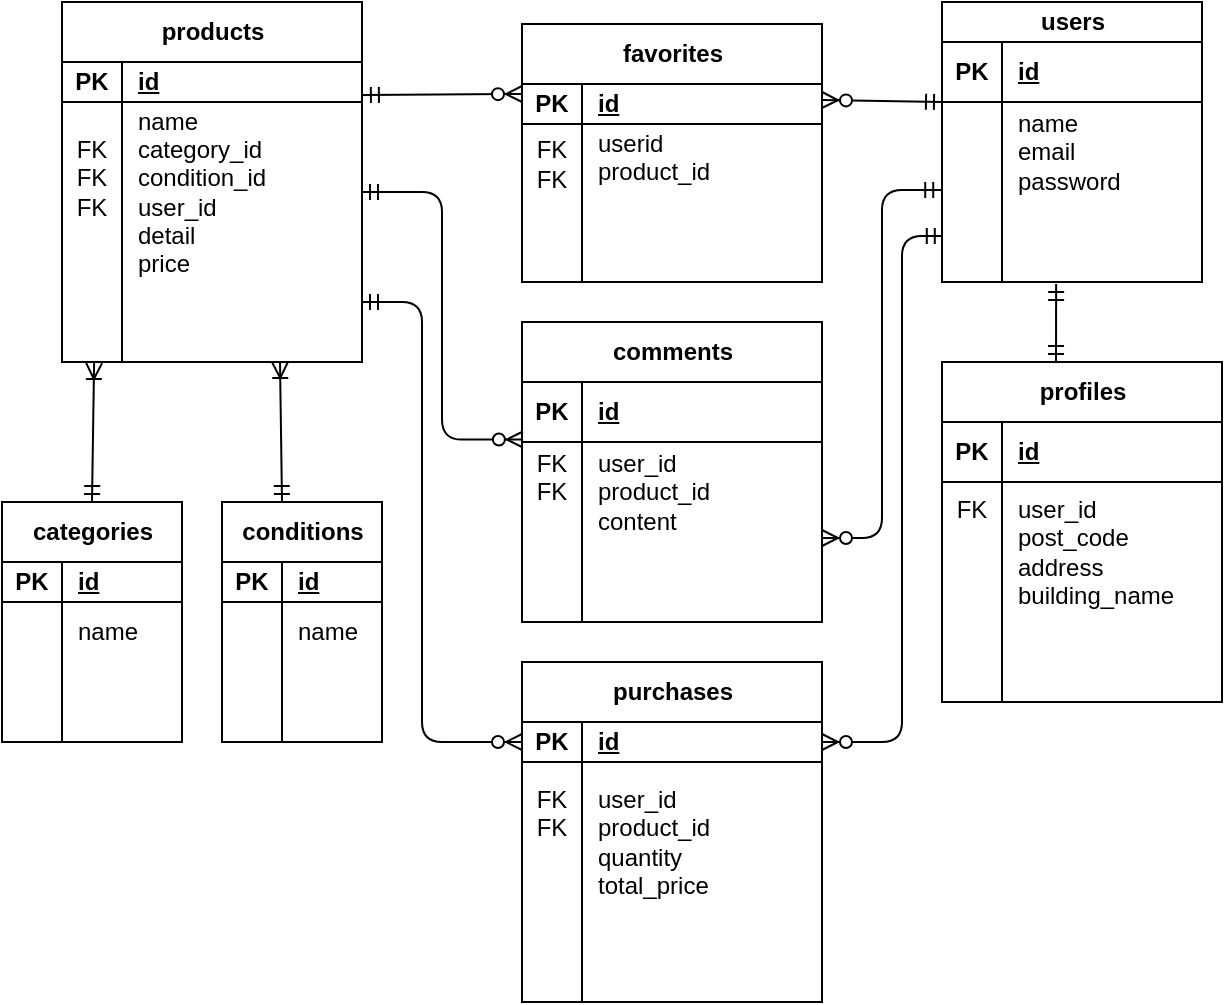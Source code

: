 <mxfile>
    <diagram id="Hhe7MwzJfJF8BgvfiiqO" name="ページ1">
        <mxGraphModel dx="371" dy="431" grid="1" gridSize="10" guides="1" tooltips="1" connect="1" arrows="1" fold="1" page="1" pageScale="1" pageWidth="827" pageHeight="1169" math="0" shadow="0">
            <root>
                <mxCell id="0"/>
                <mxCell id="1" parent="0"/>
                <mxCell id="2" value="products" style="shape=table;startSize=30;container=1;collapsible=1;childLayout=tableLayout;fixedRows=1;rowLines=0;fontStyle=1;align=center;resizeLast=1;html=1;" parent="1" vertex="1">
                    <mxGeometry x="40" y="30" width="150" height="180" as="geometry"/>
                </mxCell>
                <mxCell id="3" value="" style="shape=tableRow;horizontal=0;startSize=0;swimlaneHead=0;swimlaneBody=0;fillColor=none;collapsible=0;dropTarget=0;points=[[0,0.5],[1,0.5]];portConstraint=eastwest;top=0;left=0;right=0;bottom=1;" parent="2" vertex="1">
                    <mxGeometry y="30" width="150" height="20" as="geometry"/>
                </mxCell>
                <mxCell id="4" value="PK" style="shape=partialRectangle;connectable=0;fillColor=none;top=0;left=0;bottom=0;right=0;fontStyle=1;overflow=hidden;whiteSpace=wrap;html=1;" parent="3" vertex="1">
                    <mxGeometry width="30" height="20" as="geometry">
                        <mxRectangle width="30" height="20" as="alternateBounds"/>
                    </mxGeometry>
                </mxCell>
                <mxCell id="5" value="id" style="shape=partialRectangle;connectable=0;fillColor=none;top=0;left=0;bottom=0;right=0;align=left;spacingLeft=6;fontStyle=5;overflow=hidden;whiteSpace=wrap;html=1;" parent="3" vertex="1">
                    <mxGeometry x="30" width="120" height="20" as="geometry">
                        <mxRectangle width="120" height="20" as="alternateBounds"/>
                    </mxGeometry>
                </mxCell>
                <mxCell id="6" value="" style="shape=tableRow;horizontal=0;startSize=0;swimlaneHead=0;swimlaneBody=0;fillColor=none;collapsible=0;dropTarget=0;points=[[0,0.5],[1,0.5]];portConstraint=eastwest;top=0;left=0;right=0;bottom=0;" parent="2" vertex="1">
                    <mxGeometry y="50" width="150" height="90" as="geometry"/>
                </mxCell>
                <mxCell id="7" value="FK&lt;div&gt;FK&lt;/div&gt;&lt;div&gt;FK&lt;/div&gt;&lt;div&gt;&lt;br&gt;&lt;/div&gt;" style="shape=partialRectangle;connectable=0;fillColor=none;top=0;left=0;bottom=0;right=0;editable=1;overflow=hidden;whiteSpace=wrap;html=1;" parent="6" vertex="1">
                    <mxGeometry width="30" height="90" as="geometry">
                        <mxRectangle width="30" height="90" as="alternateBounds"/>
                    </mxGeometry>
                </mxCell>
                <mxCell id="8" value="&lt;div&gt;name&lt;/div&gt;&lt;div&gt;category_id&lt;/div&gt;&lt;div&gt;condition_id&lt;/div&gt;&lt;div&gt;user_id&lt;/div&gt;&lt;div&gt;detail&lt;/div&gt;&lt;div&gt;price&lt;/div&gt;" style="shape=partialRectangle;connectable=0;fillColor=none;top=0;left=0;bottom=0;right=0;align=left;spacingLeft=6;overflow=hidden;whiteSpace=wrap;html=1;" parent="6" vertex="1">
                    <mxGeometry x="30" width="120" height="90" as="geometry">
                        <mxRectangle width="120" height="90" as="alternateBounds"/>
                    </mxGeometry>
                </mxCell>
                <mxCell id="12" value="" style="shape=tableRow;horizontal=0;startSize=0;swimlaneHead=0;swimlaneBody=0;fillColor=none;collapsible=0;dropTarget=0;points=[[0,0.5],[1,0.5]];portConstraint=eastwest;top=0;left=0;right=0;bottom=0;" parent="2" vertex="1">
                    <mxGeometry y="140" width="150" height="20" as="geometry"/>
                </mxCell>
                <mxCell id="13" value="" style="shape=partialRectangle;connectable=0;fillColor=none;top=0;left=0;bottom=0;right=0;editable=1;overflow=hidden;whiteSpace=wrap;html=1;" parent="12" vertex="1">
                    <mxGeometry width="30" height="20" as="geometry">
                        <mxRectangle width="30" height="20" as="alternateBounds"/>
                    </mxGeometry>
                </mxCell>
                <mxCell id="14" value="" style="shape=partialRectangle;connectable=0;fillColor=none;top=0;left=0;bottom=0;right=0;align=left;spacingLeft=6;overflow=hidden;whiteSpace=wrap;html=1;" parent="12" vertex="1">
                    <mxGeometry x="30" width="120" height="20" as="geometry">
                        <mxRectangle width="120" height="20" as="alternateBounds"/>
                    </mxGeometry>
                </mxCell>
                <mxCell id="9" value="" style="shape=tableRow;horizontal=0;startSize=0;swimlaneHead=0;swimlaneBody=0;fillColor=none;collapsible=0;dropTarget=0;points=[[0,0.5],[1,0.5]];portConstraint=eastwest;top=0;left=0;right=0;bottom=0;" parent="2" vertex="1">
                    <mxGeometry y="160" width="150" height="20" as="geometry"/>
                </mxCell>
                <mxCell id="10" value="" style="shape=partialRectangle;connectable=0;fillColor=none;top=0;left=0;bottom=0;right=0;editable=1;overflow=hidden;whiteSpace=wrap;html=1;" parent="9" vertex="1">
                    <mxGeometry width="30" height="20" as="geometry">
                        <mxRectangle width="30" height="20" as="alternateBounds"/>
                    </mxGeometry>
                </mxCell>
                <mxCell id="11" value="" style="shape=partialRectangle;connectable=0;fillColor=none;top=0;left=0;bottom=0;right=0;align=left;spacingLeft=6;overflow=hidden;whiteSpace=wrap;html=1;" parent="9" vertex="1">
                    <mxGeometry x="30" width="120" height="20" as="geometry">
                        <mxRectangle width="120" height="20" as="alternateBounds"/>
                    </mxGeometry>
                </mxCell>
                <mxCell id="21" value="categories" style="shape=table;startSize=30;container=1;collapsible=1;childLayout=tableLayout;fixedRows=1;rowLines=0;fontStyle=1;align=center;resizeLast=1;html=1;" parent="1" vertex="1">
                    <mxGeometry x="10" y="280" width="90" height="120" as="geometry"/>
                </mxCell>
                <mxCell id="22" value="" style="shape=tableRow;horizontal=0;startSize=0;swimlaneHead=0;swimlaneBody=0;fillColor=none;collapsible=0;dropTarget=0;points=[[0,0.5],[1,0.5]];portConstraint=eastwest;top=0;left=0;right=0;bottom=1;" parent="21" vertex="1">
                    <mxGeometry y="30" width="90" height="20" as="geometry"/>
                </mxCell>
                <mxCell id="23" value="PK" style="shape=partialRectangle;connectable=0;fillColor=none;top=0;left=0;bottom=0;right=0;fontStyle=1;overflow=hidden;whiteSpace=wrap;html=1;" parent="22" vertex="1">
                    <mxGeometry width="30" height="20" as="geometry">
                        <mxRectangle width="30" height="20" as="alternateBounds"/>
                    </mxGeometry>
                </mxCell>
                <mxCell id="24" value="id&lt;div&gt;&lt;br&gt;&lt;/div&gt;" style="shape=partialRectangle;connectable=0;fillColor=none;top=0;left=0;bottom=0;right=0;align=left;spacingLeft=6;fontStyle=5;overflow=hidden;whiteSpace=wrap;html=1;" parent="22" vertex="1">
                    <mxGeometry x="30" width="60" height="20" as="geometry">
                        <mxRectangle width="60" height="20" as="alternateBounds"/>
                    </mxGeometry>
                </mxCell>
                <mxCell id="25" value="" style="shape=tableRow;horizontal=0;startSize=0;swimlaneHead=0;swimlaneBody=0;fillColor=none;collapsible=0;dropTarget=0;points=[[0,0.5],[1,0.5]];portConstraint=eastwest;top=0;left=0;right=0;bottom=0;" parent="21" vertex="1">
                    <mxGeometry y="50" width="90" height="30" as="geometry"/>
                </mxCell>
                <mxCell id="26" value="" style="shape=partialRectangle;connectable=0;fillColor=none;top=0;left=0;bottom=0;right=0;editable=1;overflow=hidden;whiteSpace=wrap;html=1;" parent="25" vertex="1">
                    <mxGeometry width="30" height="30" as="geometry">
                        <mxRectangle width="30" height="30" as="alternateBounds"/>
                    </mxGeometry>
                </mxCell>
                <mxCell id="27" value="name" style="shape=partialRectangle;connectable=0;fillColor=none;top=0;left=0;bottom=0;right=0;align=left;spacingLeft=6;overflow=hidden;whiteSpace=wrap;html=1;" parent="25" vertex="1">
                    <mxGeometry x="30" width="60" height="30" as="geometry">
                        <mxRectangle width="60" height="30" as="alternateBounds"/>
                    </mxGeometry>
                </mxCell>
                <mxCell id="28" value="" style="shape=tableRow;horizontal=0;startSize=0;swimlaneHead=0;swimlaneBody=0;fillColor=none;collapsible=0;dropTarget=0;points=[[0,0.5],[1,0.5]];portConstraint=eastwest;top=0;left=0;right=0;bottom=0;" parent="21" vertex="1">
                    <mxGeometry y="80" width="90" height="20" as="geometry"/>
                </mxCell>
                <mxCell id="29" value="" style="shape=partialRectangle;connectable=0;fillColor=none;top=0;left=0;bottom=0;right=0;editable=1;overflow=hidden;whiteSpace=wrap;html=1;" parent="28" vertex="1">
                    <mxGeometry width="30" height="20" as="geometry">
                        <mxRectangle width="30" height="20" as="alternateBounds"/>
                    </mxGeometry>
                </mxCell>
                <mxCell id="30" value="" style="shape=partialRectangle;connectable=0;fillColor=none;top=0;left=0;bottom=0;right=0;align=left;spacingLeft=6;overflow=hidden;whiteSpace=wrap;html=1;" parent="28" vertex="1">
                    <mxGeometry x="30" width="60" height="20" as="geometry">
                        <mxRectangle width="60" height="20" as="alternateBounds"/>
                    </mxGeometry>
                </mxCell>
                <mxCell id="31" value="" style="shape=tableRow;horizontal=0;startSize=0;swimlaneHead=0;swimlaneBody=0;fillColor=none;collapsible=0;dropTarget=0;points=[[0,0.5],[1,0.5]];portConstraint=eastwest;top=0;left=0;right=0;bottom=0;" parent="21" vertex="1">
                    <mxGeometry y="100" width="90" height="20" as="geometry"/>
                </mxCell>
                <mxCell id="32" value="" style="shape=partialRectangle;connectable=0;fillColor=none;top=0;left=0;bottom=0;right=0;editable=1;overflow=hidden;whiteSpace=wrap;html=1;" parent="31" vertex="1">
                    <mxGeometry width="30" height="20" as="geometry">
                        <mxRectangle width="30" height="20" as="alternateBounds"/>
                    </mxGeometry>
                </mxCell>
                <mxCell id="33" value="" style="shape=partialRectangle;connectable=0;fillColor=none;top=0;left=0;bottom=0;right=0;align=left;spacingLeft=6;overflow=hidden;whiteSpace=wrap;html=1;" parent="31" vertex="1">
                    <mxGeometry x="30" width="60" height="20" as="geometry">
                        <mxRectangle width="60" height="20" as="alternateBounds"/>
                    </mxGeometry>
                </mxCell>
                <mxCell id="34" value="conditions" style="shape=table;startSize=30;container=1;collapsible=1;childLayout=tableLayout;fixedRows=1;rowLines=0;fontStyle=1;align=center;resizeLast=1;html=1;" parent="1" vertex="1">
                    <mxGeometry x="120" y="280" width="80" height="120" as="geometry"/>
                </mxCell>
                <mxCell id="35" value="" style="shape=tableRow;horizontal=0;startSize=0;swimlaneHead=0;swimlaneBody=0;fillColor=none;collapsible=0;dropTarget=0;points=[[0,0.5],[1,0.5]];portConstraint=eastwest;top=0;left=0;right=0;bottom=1;" parent="34" vertex="1">
                    <mxGeometry y="30" width="80" height="20" as="geometry"/>
                </mxCell>
                <mxCell id="36" value="PK" style="shape=partialRectangle;connectable=0;fillColor=none;top=0;left=0;bottom=0;right=0;fontStyle=1;overflow=hidden;whiteSpace=wrap;html=1;" parent="35" vertex="1">
                    <mxGeometry width="30" height="20" as="geometry">
                        <mxRectangle width="30" height="20" as="alternateBounds"/>
                    </mxGeometry>
                </mxCell>
                <mxCell id="37" value="id" style="shape=partialRectangle;connectable=0;fillColor=none;top=0;left=0;bottom=0;right=0;align=left;spacingLeft=6;fontStyle=5;overflow=hidden;whiteSpace=wrap;html=1;" parent="35" vertex="1">
                    <mxGeometry x="30" width="50" height="20" as="geometry">
                        <mxRectangle width="50" height="20" as="alternateBounds"/>
                    </mxGeometry>
                </mxCell>
                <mxCell id="38" value="" style="shape=tableRow;horizontal=0;startSize=0;swimlaneHead=0;swimlaneBody=0;fillColor=none;collapsible=0;dropTarget=0;points=[[0,0.5],[1,0.5]];portConstraint=eastwest;top=0;left=0;right=0;bottom=0;" parent="34" vertex="1">
                    <mxGeometry y="50" width="80" height="30" as="geometry"/>
                </mxCell>
                <mxCell id="39" value="" style="shape=partialRectangle;connectable=0;fillColor=none;top=0;left=0;bottom=0;right=0;editable=1;overflow=hidden;whiteSpace=wrap;html=1;" parent="38" vertex="1">
                    <mxGeometry width="30" height="30" as="geometry">
                        <mxRectangle width="30" height="30" as="alternateBounds"/>
                    </mxGeometry>
                </mxCell>
                <mxCell id="40" value="name" style="shape=partialRectangle;connectable=0;fillColor=none;top=0;left=0;bottom=0;right=0;align=left;spacingLeft=6;overflow=hidden;whiteSpace=wrap;html=1;" parent="38" vertex="1">
                    <mxGeometry x="30" width="50" height="30" as="geometry">
                        <mxRectangle width="50" height="30" as="alternateBounds"/>
                    </mxGeometry>
                </mxCell>
                <mxCell id="41" value="" style="shape=tableRow;horizontal=0;startSize=0;swimlaneHead=0;swimlaneBody=0;fillColor=none;collapsible=0;dropTarget=0;points=[[0,0.5],[1,0.5]];portConstraint=eastwest;top=0;left=0;right=0;bottom=0;" parent="34" vertex="1">
                    <mxGeometry y="80" width="80" height="20" as="geometry"/>
                </mxCell>
                <mxCell id="42" value="" style="shape=partialRectangle;connectable=0;fillColor=none;top=0;left=0;bottom=0;right=0;editable=1;overflow=hidden;whiteSpace=wrap;html=1;" parent="41" vertex="1">
                    <mxGeometry width="30" height="20" as="geometry">
                        <mxRectangle width="30" height="20" as="alternateBounds"/>
                    </mxGeometry>
                </mxCell>
                <mxCell id="43" value="" style="shape=partialRectangle;connectable=0;fillColor=none;top=0;left=0;bottom=0;right=0;align=left;spacingLeft=6;overflow=hidden;whiteSpace=wrap;html=1;" parent="41" vertex="1">
                    <mxGeometry x="30" width="50" height="20" as="geometry">
                        <mxRectangle width="50" height="20" as="alternateBounds"/>
                    </mxGeometry>
                </mxCell>
                <mxCell id="44" value="" style="shape=tableRow;horizontal=0;startSize=0;swimlaneHead=0;swimlaneBody=0;fillColor=none;collapsible=0;dropTarget=0;points=[[0,0.5],[1,0.5]];portConstraint=eastwest;top=0;left=0;right=0;bottom=0;" parent="34" vertex="1">
                    <mxGeometry y="100" width="80" height="20" as="geometry"/>
                </mxCell>
                <mxCell id="45" value="" style="shape=partialRectangle;connectable=0;fillColor=none;top=0;left=0;bottom=0;right=0;editable=1;overflow=hidden;whiteSpace=wrap;html=1;" parent="44" vertex="1">
                    <mxGeometry width="30" height="20" as="geometry">
                        <mxRectangle width="30" height="20" as="alternateBounds"/>
                    </mxGeometry>
                </mxCell>
                <mxCell id="46" value="" style="shape=partialRectangle;connectable=0;fillColor=none;top=0;left=0;bottom=0;right=0;align=left;spacingLeft=6;overflow=hidden;whiteSpace=wrap;html=1;" parent="44" vertex="1">
                    <mxGeometry x="30" width="50" height="20" as="geometry">
                        <mxRectangle width="50" height="20" as="alternateBounds"/>
                    </mxGeometry>
                </mxCell>
                <mxCell id="47" value="favorites" style="shape=table;startSize=30;container=1;collapsible=1;childLayout=tableLayout;fixedRows=1;rowLines=0;fontStyle=1;align=center;resizeLast=1;html=1;" parent="1" vertex="1">
                    <mxGeometry x="270" y="41" width="150" height="129" as="geometry"/>
                </mxCell>
                <mxCell id="48" value="" style="shape=tableRow;horizontal=0;startSize=0;swimlaneHead=0;swimlaneBody=0;fillColor=none;collapsible=0;dropTarget=0;points=[[0,0.5],[1,0.5]];portConstraint=eastwest;top=0;left=0;right=0;bottom=1;" parent="47" vertex="1">
                    <mxGeometry y="30" width="150" height="20" as="geometry"/>
                </mxCell>
                <mxCell id="49" value="PK" style="shape=partialRectangle;connectable=0;fillColor=none;top=0;left=0;bottom=0;right=0;fontStyle=1;overflow=hidden;whiteSpace=wrap;html=1;" parent="48" vertex="1">
                    <mxGeometry width="30" height="20" as="geometry">
                        <mxRectangle width="30" height="20" as="alternateBounds"/>
                    </mxGeometry>
                </mxCell>
                <mxCell id="50" value="id" style="shape=partialRectangle;connectable=0;fillColor=none;top=0;left=0;bottom=0;right=0;align=left;spacingLeft=6;fontStyle=5;overflow=hidden;whiteSpace=wrap;html=1;" parent="48" vertex="1">
                    <mxGeometry x="30" width="120" height="20" as="geometry">
                        <mxRectangle width="120" height="20" as="alternateBounds"/>
                    </mxGeometry>
                </mxCell>
                <mxCell id="51" value="" style="shape=tableRow;horizontal=0;startSize=0;swimlaneHead=0;swimlaneBody=0;fillColor=none;collapsible=0;dropTarget=0;points=[[0,0.5],[1,0.5]];portConstraint=eastwest;top=0;left=0;right=0;bottom=0;" parent="47" vertex="1">
                    <mxGeometry y="50" width="150" height="39" as="geometry"/>
                </mxCell>
                <mxCell id="52" value="FK&lt;div&gt;FK&lt;/div&gt;" style="shape=partialRectangle;connectable=0;fillColor=none;top=0;left=0;bottom=0;right=0;editable=1;overflow=hidden;whiteSpace=wrap;html=1;" parent="51" vertex="1">
                    <mxGeometry width="30" height="39" as="geometry">
                        <mxRectangle width="30" height="39" as="alternateBounds"/>
                    </mxGeometry>
                </mxCell>
                <mxCell id="53" value="userid&lt;div&gt;product_id&lt;/div&gt;&lt;div&gt;&lt;br&gt;&lt;/div&gt;" style="shape=partialRectangle;connectable=0;fillColor=none;top=0;left=0;bottom=0;right=0;align=left;spacingLeft=6;overflow=hidden;whiteSpace=wrap;html=1;" parent="51" vertex="1">
                    <mxGeometry x="30" width="120" height="39" as="geometry">
                        <mxRectangle width="120" height="39" as="alternateBounds"/>
                    </mxGeometry>
                </mxCell>
                <mxCell id="54" value="" style="shape=tableRow;horizontal=0;startSize=0;swimlaneHead=0;swimlaneBody=0;fillColor=none;collapsible=0;dropTarget=0;points=[[0,0.5],[1,0.5]];portConstraint=eastwest;top=0;left=0;right=0;bottom=0;" parent="47" vertex="1">
                    <mxGeometry y="89" width="150" height="20" as="geometry"/>
                </mxCell>
                <mxCell id="55" value="" style="shape=partialRectangle;connectable=0;fillColor=none;top=0;left=0;bottom=0;right=0;editable=1;overflow=hidden;whiteSpace=wrap;html=1;" parent="54" vertex="1">
                    <mxGeometry width="30" height="20" as="geometry">
                        <mxRectangle width="30" height="20" as="alternateBounds"/>
                    </mxGeometry>
                </mxCell>
                <mxCell id="56" value="" style="shape=partialRectangle;connectable=0;fillColor=none;top=0;left=0;bottom=0;right=0;align=left;spacingLeft=6;overflow=hidden;whiteSpace=wrap;html=1;" parent="54" vertex="1">
                    <mxGeometry x="30" width="120" height="20" as="geometry">
                        <mxRectangle width="120" height="20" as="alternateBounds"/>
                    </mxGeometry>
                </mxCell>
                <mxCell id="57" value="" style="shape=tableRow;horizontal=0;startSize=0;swimlaneHead=0;swimlaneBody=0;fillColor=none;collapsible=0;dropTarget=0;points=[[0,0.5],[1,0.5]];portConstraint=eastwest;top=0;left=0;right=0;bottom=0;" parent="47" vertex="1">
                    <mxGeometry y="109" width="150" height="20" as="geometry"/>
                </mxCell>
                <mxCell id="58" value="" style="shape=partialRectangle;connectable=0;fillColor=none;top=0;left=0;bottom=0;right=0;editable=1;overflow=hidden;whiteSpace=wrap;html=1;" parent="57" vertex="1">
                    <mxGeometry width="30" height="20" as="geometry">
                        <mxRectangle width="30" height="20" as="alternateBounds"/>
                    </mxGeometry>
                </mxCell>
                <mxCell id="59" value="" style="shape=partialRectangle;connectable=0;fillColor=none;top=0;left=0;bottom=0;right=0;align=left;spacingLeft=6;overflow=hidden;whiteSpace=wrap;html=1;" parent="57" vertex="1">
                    <mxGeometry x="30" width="120" height="20" as="geometry">
                        <mxRectangle width="120" height="20" as="alternateBounds"/>
                    </mxGeometry>
                </mxCell>
                <mxCell id="60" value="comments" style="shape=table;startSize=30;container=1;collapsible=1;childLayout=tableLayout;fixedRows=1;rowLines=0;fontStyle=1;align=center;resizeLast=1;html=1;" parent="1" vertex="1">
                    <mxGeometry x="270" y="190" width="150" height="150" as="geometry"/>
                </mxCell>
                <mxCell id="61" value="" style="shape=tableRow;horizontal=0;startSize=0;swimlaneHead=0;swimlaneBody=0;fillColor=none;collapsible=0;dropTarget=0;points=[[0,0.5],[1,0.5]];portConstraint=eastwest;top=0;left=0;right=0;bottom=1;" parent="60" vertex="1">
                    <mxGeometry y="30" width="150" height="30" as="geometry"/>
                </mxCell>
                <mxCell id="62" value="PK" style="shape=partialRectangle;connectable=0;fillColor=none;top=0;left=0;bottom=0;right=0;fontStyle=1;overflow=hidden;whiteSpace=wrap;html=1;" parent="61" vertex="1">
                    <mxGeometry width="30" height="30" as="geometry">
                        <mxRectangle width="30" height="30" as="alternateBounds"/>
                    </mxGeometry>
                </mxCell>
                <mxCell id="63" value="id" style="shape=partialRectangle;connectable=0;fillColor=none;top=0;left=0;bottom=0;right=0;align=left;spacingLeft=6;fontStyle=5;overflow=hidden;whiteSpace=wrap;html=1;" parent="61" vertex="1">
                    <mxGeometry x="30" width="120" height="30" as="geometry">
                        <mxRectangle width="120" height="30" as="alternateBounds"/>
                    </mxGeometry>
                </mxCell>
                <mxCell id="64" value="" style="shape=tableRow;horizontal=0;startSize=0;swimlaneHead=0;swimlaneBody=0;fillColor=none;collapsible=0;dropTarget=0;points=[[0,0.5],[1,0.5]];portConstraint=eastwest;top=0;left=0;right=0;bottom=0;" parent="60" vertex="1">
                    <mxGeometry y="60" width="150" height="50" as="geometry"/>
                </mxCell>
                <mxCell id="65" value="FK&lt;div&gt;FK&lt;/div&gt;&lt;div&gt;&lt;br&gt;&lt;/div&gt;" style="shape=partialRectangle;connectable=0;fillColor=none;top=0;left=0;bottom=0;right=0;editable=1;overflow=hidden;whiteSpace=wrap;html=1;" parent="64" vertex="1">
                    <mxGeometry width="30" height="50" as="geometry">
                        <mxRectangle width="30" height="50" as="alternateBounds"/>
                    </mxGeometry>
                </mxCell>
                <mxCell id="66" value="user_id&lt;div&gt;&lt;span style=&quot;color: rgb(0, 0, 0);&quot;&gt;product_id&lt;/span&gt;&lt;br&gt;&lt;/div&gt;&lt;div&gt;&lt;span style=&quot;color: rgb(0, 0, 0);&quot;&gt;content&lt;/span&gt;&lt;/div&gt;" style="shape=partialRectangle;connectable=0;fillColor=none;top=0;left=0;bottom=0;right=0;align=left;spacingLeft=6;overflow=hidden;whiteSpace=wrap;html=1;" parent="64" vertex="1">
                    <mxGeometry x="30" width="120" height="50" as="geometry">
                        <mxRectangle width="120" height="50" as="alternateBounds"/>
                    </mxGeometry>
                </mxCell>
                <mxCell id="67" value="" style="shape=tableRow;horizontal=0;startSize=0;swimlaneHead=0;swimlaneBody=0;fillColor=none;collapsible=0;dropTarget=0;points=[[0,0.5],[1,0.5]];portConstraint=eastwest;top=0;left=0;right=0;bottom=0;" parent="60" vertex="1">
                    <mxGeometry y="110" width="150" height="20" as="geometry"/>
                </mxCell>
                <mxCell id="68" value="" style="shape=partialRectangle;connectable=0;fillColor=none;top=0;left=0;bottom=0;right=0;editable=1;overflow=hidden;whiteSpace=wrap;html=1;" parent="67" vertex="1">
                    <mxGeometry width="30" height="20" as="geometry">
                        <mxRectangle width="30" height="20" as="alternateBounds"/>
                    </mxGeometry>
                </mxCell>
                <mxCell id="69" value="" style="shape=partialRectangle;connectable=0;fillColor=none;top=0;left=0;bottom=0;right=0;align=left;spacingLeft=6;overflow=hidden;whiteSpace=wrap;html=1;" parent="67" vertex="1">
                    <mxGeometry x="30" width="120" height="20" as="geometry">
                        <mxRectangle width="120" height="20" as="alternateBounds"/>
                    </mxGeometry>
                </mxCell>
                <mxCell id="70" value="" style="shape=tableRow;horizontal=0;startSize=0;swimlaneHead=0;swimlaneBody=0;fillColor=none;collapsible=0;dropTarget=0;points=[[0,0.5],[1,0.5]];portConstraint=eastwest;top=0;left=0;right=0;bottom=0;" parent="60" vertex="1">
                    <mxGeometry y="130" width="150" height="20" as="geometry"/>
                </mxCell>
                <mxCell id="71" value="" style="shape=partialRectangle;connectable=0;fillColor=none;top=0;left=0;bottom=0;right=0;editable=1;overflow=hidden;whiteSpace=wrap;html=1;" parent="70" vertex="1">
                    <mxGeometry width="30" height="20" as="geometry">
                        <mxRectangle width="30" height="20" as="alternateBounds"/>
                    </mxGeometry>
                </mxCell>
                <mxCell id="72" value="" style="shape=partialRectangle;connectable=0;fillColor=none;top=0;left=0;bottom=0;right=0;align=left;spacingLeft=6;overflow=hidden;whiteSpace=wrap;html=1;" parent="70" vertex="1">
                    <mxGeometry x="30" width="120" height="20" as="geometry">
                        <mxRectangle width="120" height="20" as="alternateBounds"/>
                    </mxGeometry>
                </mxCell>
                <mxCell id="73" value="purchases" style="shape=table;startSize=30;container=1;collapsible=1;childLayout=tableLayout;fixedRows=1;rowLines=0;fontStyle=1;align=center;resizeLast=1;html=1;" parent="1" vertex="1">
                    <mxGeometry x="270" y="360" width="150" height="170" as="geometry"/>
                </mxCell>
                <mxCell id="74" value="" style="shape=tableRow;horizontal=0;startSize=0;swimlaneHead=0;swimlaneBody=0;fillColor=none;collapsible=0;dropTarget=0;points=[[0,0.5],[1,0.5]];portConstraint=eastwest;top=0;left=0;right=0;bottom=1;" parent="73" vertex="1">
                    <mxGeometry y="30" width="150" height="20" as="geometry"/>
                </mxCell>
                <mxCell id="75" value="PK" style="shape=partialRectangle;connectable=0;fillColor=none;top=0;left=0;bottom=0;right=0;fontStyle=1;overflow=hidden;whiteSpace=wrap;html=1;" parent="74" vertex="1">
                    <mxGeometry width="30" height="20" as="geometry">
                        <mxRectangle width="30" height="20" as="alternateBounds"/>
                    </mxGeometry>
                </mxCell>
                <mxCell id="76" value="id" style="shape=partialRectangle;connectable=0;fillColor=none;top=0;left=0;bottom=0;right=0;align=left;spacingLeft=6;fontStyle=5;overflow=hidden;whiteSpace=wrap;html=1;" parent="74" vertex="1">
                    <mxGeometry x="30" width="120" height="20" as="geometry">
                        <mxRectangle width="120" height="20" as="alternateBounds"/>
                    </mxGeometry>
                </mxCell>
                <mxCell id="77" value="" style="shape=tableRow;horizontal=0;startSize=0;swimlaneHead=0;swimlaneBody=0;fillColor=none;collapsible=0;dropTarget=0;points=[[0,0.5],[1,0.5]];portConstraint=eastwest;top=0;left=0;right=0;bottom=0;" parent="73" vertex="1">
                    <mxGeometry y="50" width="150" height="80" as="geometry"/>
                </mxCell>
                <mxCell id="78" value="FK&lt;div&gt;FK&lt;/div&gt;&lt;div&gt;&lt;br&gt;&lt;/div&gt;&lt;div&gt;&lt;br&gt;&lt;/div&gt;" style="shape=partialRectangle;connectable=0;fillColor=none;top=0;left=0;bottom=0;right=0;editable=1;overflow=hidden;whiteSpace=wrap;html=1;" parent="77" vertex="1">
                    <mxGeometry width="30" height="80" as="geometry">
                        <mxRectangle width="30" height="80" as="alternateBounds"/>
                    </mxGeometry>
                </mxCell>
                <mxCell id="79" value="user_id&lt;div&gt;product_id&lt;/div&gt;&lt;div&gt;quantity&lt;/div&gt;&lt;div&gt;total_price&lt;/div&gt;" style="shape=partialRectangle;connectable=0;fillColor=none;top=0;left=0;bottom=0;right=0;align=left;spacingLeft=6;overflow=hidden;whiteSpace=wrap;html=1;" parent="77" vertex="1">
                    <mxGeometry x="30" width="120" height="80" as="geometry">
                        <mxRectangle width="120" height="80" as="alternateBounds"/>
                    </mxGeometry>
                </mxCell>
                <mxCell id="80" value="" style="shape=tableRow;horizontal=0;startSize=0;swimlaneHead=0;swimlaneBody=0;fillColor=none;collapsible=0;dropTarget=0;points=[[0,0.5],[1,0.5]];portConstraint=eastwest;top=0;left=0;right=0;bottom=0;" parent="73" vertex="1">
                    <mxGeometry y="130" width="150" height="20" as="geometry"/>
                </mxCell>
                <mxCell id="81" value="" style="shape=partialRectangle;connectable=0;fillColor=none;top=0;left=0;bottom=0;right=0;editable=1;overflow=hidden;whiteSpace=wrap;html=1;" parent="80" vertex="1">
                    <mxGeometry width="30" height="20" as="geometry">
                        <mxRectangle width="30" height="20" as="alternateBounds"/>
                    </mxGeometry>
                </mxCell>
                <mxCell id="82" value="" style="shape=partialRectangle;connectable=0;fillColor=none;top=0;left=0;bottom=0;right=0;align=left;spacingLeft=6;overflow=hidden;whiteSpace=wrap;html=1;" parent="80" vertex="1">
                    <mxGeometry x="30" width="120" height="20" as="geometry">
                        <mxRectangle width="120" height="20" as="alternateBounds"/>
                    </mxGeometry>
                </mxCell>
                <mxCell id="83" value="" style="shape=tableRow;horizontal=0;startSize=0;swimlaneHead=0;swimlaneBody=0;fillColor=none;collapsible=0;dropTarget=0;points=[[0,0.5],[1,0.5]];portConstraint=eastwest;top=0;left=0;right=0;bottom=0;" parent="73" vertex="1">
                    <mxGeometry y="150" width="150" height="20" as="geometry"/>
                </mxCell>
                <mxCell id="84" value="" style="shape=partialRectangle;connectable=0;fillColor=none;top=0;left=0;bottom=0;right=0;editable=1;overflow=hidden;whiteSpace=wrap;html=1;" parent="83" vertex="1">
                    <mxGeometry width="30" height="20" as="geometry">
                        <mxRectangle width="30" height="20" as="alternateBounds"/>
                    </mxGeometry>
                </mxCell>
                <mxCell id="85" value="" style="shape=partialRectangle;connectable=0;fillColor=none;top=0;left=0;bottom=0;right=0;align=left;spacingLeft=6;overflow=hidden;whiteSpace=wrap;html=1;" parent="83" vertex="1">
                    <mxGeometry x="30" width="120" height="20" as="geometry">
                        <mxRectangle width="120" height="20" as="alternateBounds"/>
                    </mxGeometry>
                </mxCell>
                <mxCell id="86" value="users" style="shape=table;startSize=20;container=1;collapsible=1;childLayout=tableLayout;fixedRows=1;rowLines=0;fontStyle=1;align=center;resizeLast=1;html=1;" parent="1" vertex="1">
                    <mxGeometry x="480" y="30" width="130" height="140" as="geometry"/>
                </mxCell>
                <mxCell id="87" value="" style="shape=tableRow;horizontal=0;startSize=0;swimlaneHead=0;swimlaneBody=0;fillColor=none;collapsible=0;dropTarget=0;points=[[0,0.5],[1,0.5]];portConstraint=eastwest;top=0;left=0;right=0;bottom=1;" parent="86" vertex="1">
                    <mxGeometry y="20" width="130" height="30" as="geometry"/>
                </mxCell>
                <mxCell id="88" value="PK" style="shape=partialRectangle;connectable=0;fillColor=none;top=0;left=0;bottom=0;right=0;fontStyle=1;overflow=hidden;whiteSpace=wrap;html=1;" parent="87" vertex="1">
                    <mxGeometry width="30" height="30" as="geometry">
                        <mxRectangle width="30" height="30" as="alternateBounds"/>
                    </mxGeometry>
                </mxCell>
                <mxCell id="89" value="id" style="shape=partialRectangle;connectable=0;fillColor=none;top=0;left=0;bottom=0;right=0;align=left;spacingLeft=6;fontStyle=5;overflow=hidden;whiteSpace=wrap;html=1;" parent="87" vertex="1">
                    <mxGeometry x="30" width="100" height="30" as="geometry">
                        <mxRectangle width="100" height="30" as="alternateBounds"/>
                    </mxGeometry>
                </mxCell>
                <mxCell id="90" value="" style="shape=tableRow;horizontal=0;startSize=0;swimlaneHead=0;swimlaneBody=0;fillColor=none;collapsible=0;dropTarget=0;points=[[0,0.5],[1,0.5]];portConstraint=eastwest;top=0;left=0;right=0;bottom=0;" parent="86" vertex="1">
                    <mxGeometry y="50" width="130" height="50" as="geometry"/>
                </mxCell>
                <mxCell id="91" value="" style="shape=partialRectangle;connectable=0;fillColor=none;top=0;left=0;bottom=0;right=0;editable=1;overflow=hidden;whiteSpace=wrap;html=1;" parent="90" vertex="1">
                    <mxGeometry width="30" height="50" as="geometry">
                        <mxRectangle width="30" height="50" as="alternateBounds"/>
                    </mxGeometry>
                </mxCell>
                <mxCell id="92" value="name&lt;div&gt;email&lt;/div&gt;&lt;div&gt;password&lt;/div&gt;" style="shape=partialRectangle;connectable=0;fillColor=none;top=0;left=0;bottom=0;right=0;align=left;spacingLeft=6;overflow=hidden;whiteSpace=wrap;html=1;" parent="90" vertex="1">
                    <mxGeometry x="30" width="100" height="50" as="geometry">
                        <mxRectangle width="100" height="50" as="alternateBounds"/>
                    </mxGeometry>
                </mxCell>
                <mxCell id="93" value="" style="shape=tableRow;horizontal=0;startSize=0;swimlaneHead=0;swimlaneBody=0;fillColor=none;collapsible=0;dropTarget=0;points=[[0,0.5],[1,0.5]];portConstraint=eastwest;top=0;left=0;right=0;bottom=0;" parent="86" vertex="1">
                    <mxGeometry y="100" width="130" height="20" as="geometry"/>
                </mxCell>
                <mxCell id="94" value="" style="shape=partialRectangle;connectable=0;fillColor=none;top=0;left=0;bottom=0;right=0;editable=1;overflow=hidden;whiteSpace=wrap;html=1;" parent="93" vertex="1">
                    <mxGeometry width="30" height="20" as="geometry">
                        <mxRectangle width="30" height="20" as="alternateBounds"/>
                    </mxGeometry>
                </mxCell>
                <mxCell id="95" value="" style="shape=partialRectangle;connectable=0;fillColor=none;top=0;left=0;bottom=0;right=0;align=left;spacingLeft=6;overflow=hidden;whiteSpace=wrap;html=1;" parent="93" vertex="1">
                    <mxGeometry x="30" width="100" height="20" as="geometry">
                        <mxRectangle width="100" height="20" as="alternateBounds"/>
                    </mxGeometry>
                </mxCell>
                <mxCell id="96" value="" style="shape=tableRow;horizontal=0;startSize=0;swimlaneHead=0;swimlaneBody=0;fillColor=none;collapsible=0;dropTarget=0;points=[[0,0.5],[1,0.5]];portConstraint=eastwest;top=0;left=0;right=0;bottom=0;" parent="86" vertex="1">
                    <mxGeometry y="120" width="130" height="20" as="geometry"/>
                </mxCell>
                <mxCell id="97" value="" style="shape=partialRectangle;connectable=0;fillColor=none;top=0;left=0;bottom=0;right=0;editable=1;overflow=hidden;whiteSpace=wrap;html=1;" parent="96" vertex="1">
                    <mxGeometry width="30" height="20" as="geometry">
                        <mxRectangle width="30" height="20" as="alternateBounds"/>
                    </mxGeometry>
                </mxCell>
                <mxCell id="98" value="" style="shape=partialRectangle;connectable=0;fillColor=none;top=0;left=0;bottom=0;right=0;align=left;spacingLeft=6;overflow=hidden;whiteSpace=wrap;html=1;" parent="96" vertex="1">
                    <mxGeometry x="30" width="100" height="20" as="geometry">
                        <mxRectangle width="100" height="20" as="alternateBounds"/>
                    </mxGeometry>
                </mxCell>
                <mxCell id="99" value="profiles" style="shape=table;startSize=30;container=1;collapsible=1;childLayout=tableLayout;fixedRows=1;rowLines=0;fontStyle=1;align=center;resizeLast=1;html=1;" parent="1" vertex="1">
                    <mxGeometry x="480" y="210" width="140" height="170" as="geometry">
                        <mxRectangle x="480" y="210" width="80" height="30" as="alternateBounds"/>
                    </mxGeometry>
                </mxCell>
                <mxCell id="100" value="" style="shape=tableRow;horizontal=0;startSize=0;swimlaneHead=0;swimlaneBody=0;fillColor=none;collapsible=0;dropTarget=0;points=[[0,0.5],[1,0.5]];portConstraint=eastwest;top=0;left=0;right=0;bottom=1;" parent="99" vertex="1">
                    <mxGeometry y="30" width="140" height="30" as="geometry"/>
                </mxCell>
                <mxCell id="101" value="PK" style="shape=partialRectangle;connectable=0;fillColor=none;top=0;left=0;bottom=0;right=0;fontStyle=1;overflow=hidden;whiteSpace=wrap;html=1;" parent="100" vertex="1">
                    <mxGeometry width="30" height="30" as="geometry">
                        <mxRectangle width="30" height="30" as="alternateBounds"/>
                    </mxGeometry>
                </mxCell>
                <mxCell id="102" value="id" style="shape=partialRectangle;connectable=0;fillColor=none;top=0;left=0;bottom=0;right=0;align=left;spacingLeft=6;fontStyle=5;overflow=hidden;whiteSpace=wrap;html=1;" parent="100" vertex="1">
                    <mxGeometry x="30" width="110" height="30" as="geometry">
                        <mxRectangle width="110" height="30" as="alternateBounds"/>
                    </mxGeometry>
                </mxCell>
                <mxCell id="103" value="" style="shape=tableRow;horizontal=0;startSize=0;swimlaneHead=0;swimlaneBody=0;fillColor=none;collapsible=0;dropTarget=0;points=[[0,0.5],[1,0.5]];portConstraint=eastwest;top=0;left=0;right=0;bottom=0;" parent="99" vertex="1">
                    <mxGeometry y="60" width="140" height="70" as="geometry"/>
                </mxCell>
                <mxCell id="104" value="FK&lt;div&gt;&lt;br&gt;&lt;/div&gt;&lt;div&gt;&lt;br&gt;&lt;/div&gt;&lt;div&gt;&lt;br&gt;&lt;/div&gt;" style="shape=partialRectangle;connectable=0;fillColor=none;top=0;left=0;bottom=0;right=0;editable=1;overflow=hidden;whiteSpace=wrap;html=1;" parent="103" vertex="1">
                    <mxGeometry width="30" height="70" as="geometry">
                        <mxRectangle width="30" height="70" as="alternateBounds"/>
                    </mxGeometry>
                </mxCell>
                <mxCell id="105" value="user_id&lt;div&gt;post_code&lt;/div&gt;&lt;div&gt;address&lt;/div&gt;&lt;div&gt;building_name&lt;/div&gt;" style="shape=partialRectangle;connectable=0;fillColor=none;top=0;left=0;bottom=0;right=0;align=left;spacingLeft=6;overflow=hidden;whiteSpace=wrap;html=1;" parent="103" vertex="1">
                    <mxGeometry x="30" width="110" height="70" as="geometry">
                        <mxRectangle width="110" height="70" as="alternateBounds"/>
                    </mxGeometry>
                </mxCell>
                <mxCell id="106" value="" style="shape=tableRow;horizontal=0;startSize=0;swimlaneHead=0;swimlaneBody=0;fillColor=none;collapsible=0;dropTarget=0;points=[[0,0.5],[1,0.5]];portConstraint=eastwest;top=0;left=0;right=0;bottom=0;" parent="99" vertex="1">
                    <mxGeometry y="130" width="140" height="20" as="geometry"/>
                </mxCell>
                <mxCell id="107" value="" style="shape=partialRectangle;connectable=0;fillColor=none;top=0;left=0;bottom=0;right=0;editable=1;overflow=hidden;whiteSpace=wrap;html=1;" parent="106" vertex="1">
                    <mxGeometry width="30" height="20" as="geometry">
                        <mxRectangle width="30" height="20" as="alternateBounds"/>
                    </mxGeometry>
                </mxCell>
                <mxCell id="108" value="" style="shape=partialRectangle;connectable=0;fillColor=none;top=0;left=0;bottom=0;right=0;align=left;spacingLeft=6;overflow=hidden;whiteSpace=wrap;html=1;" parent="106" vertex="1">
                    <mxGeometry x="30" width="110" height="20" as="geometry">
                        <mxRectangle width="110" height="20" as="alternateBounds"/>
                    </mxGeometry>
                </mxCell>
                <mxCell id="109" value="" style="shape=tableRow;horizontal=0;startSize=0;swimlaneHead=0;swimlaneBody=0;fillColor=none;collapsible=0;dropTarget=0;points=[[0,0.5],[1,0.5]];portConstraint=eastwest;top=0;left=0;right=0;bottom=0;" parent="99" vertex="1">
                    <mxGeometry y="150" width="140" height="20" as="geometry"/>
                </mxCell>
                <mxCell id="110" value="" style="shape=partialRectangle;connectable=0;fillColor=none;top=0;left=0;bottom=0;right=0;editable=1;overflow=hidden;whiteSpace=wrap;html=1;" parent="109" vertex="1">
                    <mxGeometry width="30" height="20" as="geometry">
                        <mxRectangle width="30" height="20" as="alternateBounds"/>
                    </mxGeometry>
                </mxCell>
                <mxCell id="111" value="" style="shape=partialRectangle;connectable=0;fillColor=none;top=0;left=0;bottom=0;right=0;align=left;spacingLeft=6;overflow=hidden;whiteSpace=wrap;html=1;" parent="109" vertex="1">
                    <mxGeometry x="30" width="110" height="20" as="geometry">
                        <mxRectangle width="110" height="20" as="alternateBounds"/>
                    </mxGeometry>
                </mxCell>
                <mxCell id="122" value="" style="fontSize=12;html=1;endArrow=ERoneToMany;startArrow=ERmandOne;exitX=0.5;exitY=0;exitDx=0;exitDy=0;entryX=0.107;entryY=1.025;entryDx=0;entryDy=0;entryPerimeter=0;" parent="1" source="21" target="9" edge="1">
                    <mxGeometry width="100" height="100" relative="1" as="geometry">
                        <mxPoint x="40" y="260" as="sourcePoint"/>
                        <mxPoint x="60" y="200" as="targetPoint"/>
                    </mxGeometry>
                </mxCell>
                <mxCell id="124" value="" style="fontSize=12;html=1;endArrow=ERoneToMany;startArrow=ERmandOne;" parent="1" edge="1">
                    <mxGeometry width="100" height="100" relative="1" as="geometry">
                        <mxPoint x="150" y="280" as="sourcePoint"/>
                        <mxPoint x="149" y="210" as="targetPoint"/>
                    </mxGeometry>
                </mxCell>
                <mxCell id="126" value="" style="fontSize=12;html=1;endArrow=ERzeroToMany;startArrow=ERmandOne;exitX=1.003;exitY=-0.039;exitDx=0;exitDy=0;exitPerimeter=0;" parent="1" source="6" edge="1">
                    <mxGeometry width="100" height="100" relative="1" as="geometry">
                        <mxPoint x="230" y="260" as="sourcePoint"/>
                        <mxPoint x="270" y="76" as="targetPoint"/>
                    </mxGeometry>
                </mxCell>
                <mxCell id="127" value="" style="fontSize=12;html=1;endArrow=ERzeroToMany;startArrow=ERmandOne;exitX=1;exitY=0.5;exitDx=0;exitDy=0;edgeStyle=orthogonalEdgeStyle;entryX=0.003;entryY=-0.025;entryDx=0;entryDy=0;entryPerimeter=0;" parent="1" source="6" target="64" edge="1">
                    <mxGeometry width="100" height="100" relative="1" as="geometry">
                        <mxPoint x="230" y="260" as="sourcePoint"/>
                        <mxPoint x="330" y="160" as="targetPoint"/>
                    </mxGeometry>
                </mxCell>
                <mxCell id="128" value="" style="edgeStyle=elbowEdgeStyle;fontSize=12;html=1;endArrow=ERzeroToMany;startArrow=ERmandOne;exitX=1;exitY=0.5;exitDx=0;exitDy=0;entryX=0;entryY=0.5;entryDx=0;entryDy=0;" parent="1" source="12" target="74" edge="1">
                    <mxGeometry width="100" height="100" relative="1" as="geometry">
                        <mxPoint x="230" y="260" as="sourcePoint"/>
                        <mxPoint x="330" y="160" as="targetPoint"/>
                        <Array as="points">
                            <mxPoint x="220" y="300"/>
                        </Array>
                    </mxGeometry>
                </mxCell>
                <mxCell id="130" value="" style="fontSize=12;html=1;endArrow=ERzeroToMany;startArrow=ERmandOne;" parent="1" edge="1">
                    <mxGeometry width="100" height="100" relative="1" as="geometry">
                        <mxPoint x="480" y="80" as="sourcePoint"/>
                        <mxPoint x="420" y="79" as="targetPoint"/>
                    </mxGeometry>
                </mxCell>
                <mxCell id="133" value="" style="edgeStyle=elbowEdgeStyle;fontSize=12;html=1;endArrow=ERzeroToMany;startArrow=ERmandOne;exitX=-0.003;exitY=0.88;exitDx=0;exitDy=0;exitPerimeter=0;" parent="1" source="90" edge="1">
                    <mxGeometry width="100" height="100" relative="1" as="geometry">
                        <mxPoint x="430" y="300" as="sourcePoint"/>
                        <mxPoint x="420" y="298" as="targetPoint"/>
                    </mxGeometry>
                </mxCell>
                <mxCell id="134" value="" style="edgeStyle=elbowEdgeStyle;fontSize=12;html=1;endArrow=ERzeroToMany;startArrow=ERmandOne;entryX=1;entryY=0.5;entryDx=0;entryDy=0;exitX=0.003;exitY=-0.15;exitDx=0;exitDy=0;exitPerimeter=0;" parent="1" source="96" target="74" edge="1">
                    <mxGeometry width="100" height="100" relative="1" as="geometry">
                        <mxPoint x="470" y="150" as="sourcePoint"/>
                        <mxPoint x="530" y="200" as="targetPoint"/>
                        <Array as="points">
                            <mxPoint x="460" y="310"/>
                        </Array>
                    </mxGeometry>
                </mxCell>
                <mxCell id="135" value="" style="fontSize=12;html=1;endArrow=ERmandOne;startArrow=ERmandOne;entryX=0.439;entryY=1.05;entryDx=0;entryDy=0;entryPerimeter=0;" parent="1" target="96" edge="1">
                    <mxGeometry width="100" height="100" relative="1" as="geometry">
                        <mxPoint x="537" y="210" as="sourcePoint"/>
                        <mxPoint x="660" y="210" as="targetPoint"/>
                    </mxGeometry>
                </mxCell>
            </root>
        </mxGraphModel>
    </diagram>
</mxfile>